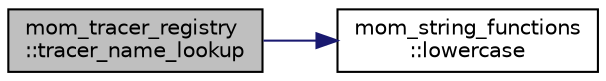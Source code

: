 digraph "mom_tracer_registry::tracer_name_lookup"
{
 // INTERACTIVE_SVG=YES
 // LATEX_PDF_SIZE
  edge [fontname="Helvetica",fontsize="10",labelfontname="Helvetica",labelfontsize="10"];
  node [fontname="Helvetica",fontsize="10",shape=record];
  rankdir="LR";
  Node1 [label="mom_tracer_registry\l::tracer_name_lookup",height=0.2,width=0.4,color="black", fillcolor="grey75", style="filled", fontcolor="black",tooltip="Find a tracer in the tracer registry by name."];
  Node1 -> Node2 [color="midnightblue",fontsize="10",style="solid",fontname="Helvetica"];
  Node2 [label="mom_string_functions\l::lowercase",height=0.2,width=0.4,color="black", fillcolor="white", style="filled",URL="$namespacemom__string__functions.html#a4d76e9e8c2cd53f210b02006924a9212",tooltip="Return a string in which all uppercase letters have been replaced by their lowercase counterparts."];
}
